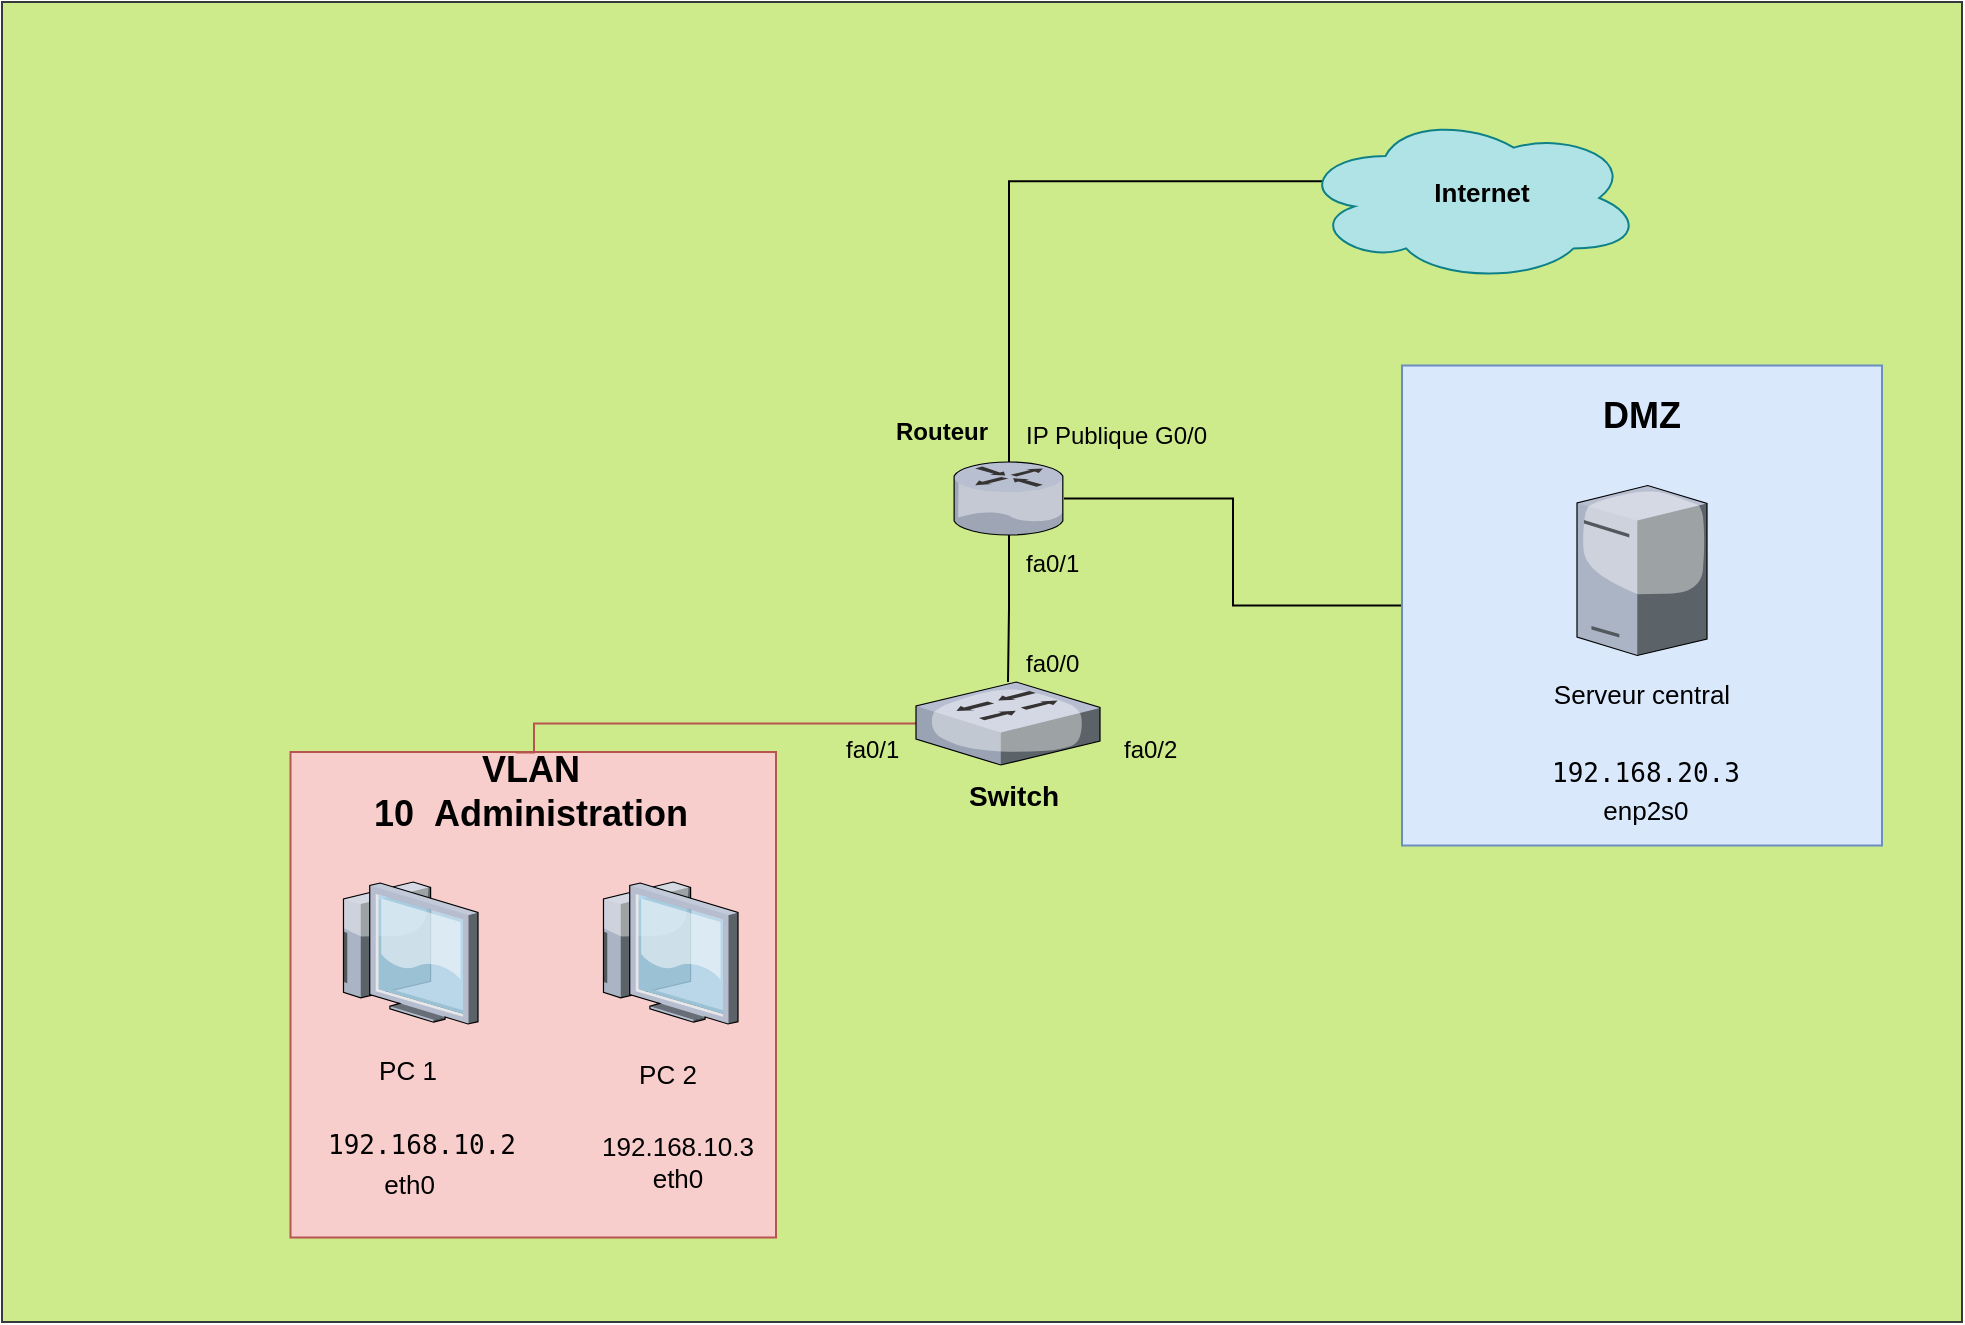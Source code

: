 <mxfile version="27.0.5">
  <diagram name="Page-1" id="jhf09ls7IOTQYogmO61J">
    <mxGraphModel dx="1282" dy="1885" grid="1" gridSize="10" guides="1" tooltips="1" connect="1" arrows="1" fold="1" page="1" pageScale="1" pageWidth="827" pageHeight="1169" math="0" shadow="0">
      <root>
        <mxCell id="0" />
        <mxCell id="1" parent="0" />
        <mxCell id="uptyACYF9q1GfJ_68p10-8" value="" style="rounded=0;whiteSpace=wrap;html=1;shadow=0;strokeColor=#36393d;fillColor=#cdeb8b;" parent="1" vertex="1">
          <mxGeometry x="10" y="-180" width="980" height="660" as="geometry" />
        </mxCell>
        <mxCell id="uptyACYF9q1GfJ_68p10-11" value="" style="whiteSpace=wrap;html=1;aspect=fixed;strokeColor=#b85450;fillColor=#f8cecc;" parent="1" vertex="1">
          <mxGeometry x="154.25" y="195" width="242.75" height="242.75" as="geometry" />
        </mxCell>
        <mxCell id="yxZzJRFGtM7eDR7PXihF-28" style="edgeStyle=orthogonalEdgeStyle;rounded=0;orthogonalLoop=1;jettySize=auto;html=1;exitX=0.07;exitY=0.4;exitDx=0;exitDy=0;exitPerimeter=0;endArrow=none;startFill=0;" parent="1" source="uptyACYF9q1GfJ_68p10-2" target="uptyACYF9q1GfJ_68p10-5" edge="1">
          <mxGeometry relative="1" as="geometry" />
        </mxCell>
        <mxCell id="uptyACYF9q1GfJ_68p10-2" value="" style="ellipse;shape=cloud;whiteSpace=wrap;html=1;fillColor=#b0e3e6;strokeColor=#0e8088;" parent="1" vertex="1">
          <mxGeometry x="659" y="-124" width="171" height="84" as="geometry" />
        </mxCell>
        <mxCell id="uptyACYF9q1GfJ_68p10-4" value="Routeur" style="text;html=1;align=center;verticalAlign=middle;whiteSpace=wrap;rounded=0;fontStyle=1" parent="1" vertex="1">
          <mxGeometry x="450" y="20" width="60" height="30" as="geometry" />
        </mxCell>
        <mxCell id="yxZzJRFGtM7eDR7PXihF-13" value="" style="edgeStyle=orthogonalEdgeStyle;rounded=0;orthogonalLoop=1;jettySize=auto;html=1;verticalAlign=bottom;endArrow=none;startFill=0;" parent="1" source="uptyACYF9q1GfJ_68p10-5" target="uptyACYF9q1GfJ_68p10-6" edge="1">
          <mxGeometry relative="1" as="geometry" />
        </mxCell>
        <mxCell id="uptyACYF9q1GfJ_68p10-5" value="" style="verticalLabelPosition=bottom;sketch=0;aspect=fixed;html=1;verticalAlign=top;strokeColor=none;align=center;outlineConnect=0;shape=mxgraph.citrix.router;" parent="1" vertex="1">
          <mxGeometry x="486" y="50" width="55" height="36.5" as="geometry" />
        </mxCell>
        <mxCell id="yxZzJRFGtM7eDR7PXihF-22" style="edgeStyle=orthogonalEdgeStyle;rounded=0;orthogonalLoop=1;jettySize=auto;html=1;entryX=0;entryY=0.5;entryDx=0;entryDy=0;endArrow=none;startFill=0;" parent="1" source="uptyACYF9q1GfJ_68p10-5" target="yxZzJRFGtM7eDR7PXihF-3" edge="1">
          <mxGeometry relative="1" as="geometry">
            <mxPoint x="630" y="120" as="sourcePoint" />
            <mxPoint x="634" y="476" as="targetPoint" />
            <Array as="points" />
          </mxGeometry>
        </mxCell>
        <mxCell id="yxZzJRFGtM7eDR7PXihF-23" style="edgeStyle=orthogonalEdgeStyle;rounded=0;orthogonalLoop=1;jettySize=auto;html=1;fillColor=#f8cecc;strokeColor=#B85450;entryX=0.464;entryY=0.001;entryDx=0;entryDy=0;entryPerimeter=0;endArrow=none;startFill=0;" parent="1" source="uptyACYF9q1GfJ_68p10-6" target="uptyACYF9q1GfJ_68p10-11" edge="1">
          <mxGeometry relative="1" as="geometry">
            <mxPoint x="295" y="240" as="targetPoint" />
            <Array as="points">
              <mxPoint x="276" y="181" />
              <mxPoint x="276" y="195" />
            </Array>
          </mxGeometry>
        </mxCell>
        <mxCell id="uptyACYF9q1GfJ_68p10-6" value="" style="verticalLabelPosition=bottom;sketch=0;aspect=fixed;html=1;verticalAlign=top;strokeColor=none;align=center;outlineConnect=0;shape=mxgraph.citrix.switch;" parent="1" vertex="1">
          <mxGeometry x="467" y="160" width="92" height="41.5" as="geometry" />
        </mxCell>
        <mxCell id="uptyACYF9q1GfJ_68p10-7" value="&lt;font&gt;Internet&lt;/font&gt;" style="text;html=1;align=center;verticalAlign=middle;whiteSpace=wrap;rounded=0;fontSize=13;fontStyle=1" parent="1" vertex="1">
          <mxGeometry x="720" y="-100" width="60" height="30" as="geometry" />
        </mxCell>
        <mxCell id="yxZzJRFGtM7eDR7PXihF-3" value="" style="whiteSpace=wrap;html=1;aspect=fixed;fillColor=#dae8fc;strokeColor=#6c8ebf;" parent="1" vertex="1">
          <mxGeometry x="710" y="1.75" width="240" height="240" as="geometry" />
        </mxCell>
        <mxCell id="yxZzJRFGtM7eDR7PXihF-4" value="&lt;font style=&quot;font-size: 18px;&quot;&gt;VLAN 10&amp;nbsp;&amp;nbsp;&lt;/font&gt;&lt;span style=&quot;font-size: 18px; background-color: transparent; color: light-dark(rgb(0, 0, 0), rgb(255, 255, 255));&quot;&gt;Administration&lt;/span&gt;" style="text;strokeColor=none;align=center;fillColor=none;html=1;verticalAlign=middle;whiteSpace=wrap;rounded=0;fontStyle=1" parent="1" vertex="1">
          <mxGeometry x="168" y="200" width="212.5" height="30" as="geometry" />
        </mxCell>
        <mxCell id="yxZzJRFGtM7eDR7PXihF-5" value="&lt;span style=&quot;font-size: 18px; background-color: transparent; color: light-dark(rgb(0, 0, 0), rgb(255, 255, 255));&quot;&gt;DMZ&lt;/span&gt;" style="text;strokeColor=none;align=center;fillColor=none;html=1;verticalAlign=middle;whiteSpace=wrap;rounded=0;fontStyle=1" parent="1" vertex="1">
          <mxGeometry x="740" y="11.75" width="180" height="30" as="geometry" />
        </mxCell>
        <mxCell id="yxZzJRFGtM7eDR7PXihF-10" value="" style="verticalLabelPosition=bottom;sketch=0;aspect=fixed;html=1;verticalAlign=top;strokeColor=none;align=center;outlineConnect=0;shape=mxgraph.citrix.tower_server;" parent="1" vertex="1">
          <mxGeometry x="797.5" y="61.75" width="65" height="85" as="geometry" />
        </mxCell>
        <mxCell id="yxZzJRFGtM7eDR7PXihF-16" value="" style="verticalLabelPosition=bottom;sketch=0;aspect=fixed;html=1;verticalAlign=top;strokeColor=none;align=center;outlineConnect=0;shape=mxgraph.citrix.thin_client;" parent="1" vertex="1">
          <mxGeometry x="177" y="260" width="71" height="71" as="geometry" />
        </mxCell>
        <mxCell id="83VA1FHLOg1mapcQ4TMc-15" value="&lt;table&gt;&lt;tbody&gt;&lt;tr&gt;&lt;td data-col-size=&quot;sm&quot; data-end=&quot;1533&quot; data-start=&quot;1508&quot;&gt;&lt;/td&gt;&lt;/tr&gt;&lt;/tbody&gt;&lt;/table&gt;&lt;table&gt;&lt;tbody&gt;&lt;tr&gt;&lt;td data-col-size=&quot;sm&quot; data-end=&quot;1556&quot; data-start=&quot;1533&quot;&gt;&lt;code data-end=&quot;1549&quot; data-start=&quot;1535&quot;&gt;&lt;font&gt;192.168.10.2&lt;/font&gt;&lt;/code&gt;&lt;/td&gt;&lt;/tr&gt;&lt;/tbody&gt;&lt;/table&gt;&amp;nbsp;&lt;span style=&quot;font-size: 14px;&quot;&gt;&amp;nbsp;&amp;nbsp;&lt;/span&gt;&lt;span style=&quot;font-size: 14px; white-space: pre;&quot;&gt;&#x9;&lt;/span&gt;&lt;span style=&quot;color: light-dark(rgb(0, 0, 0), rgb(255, 255, 255)); background-color: transparent;&quot;&gt;&lt;font&gt;eth0&lt;/font&gt;&lt;/span&gt;" style="text;whiteSpace=wrap;html=1;fontSize=13;" parent="1" vertex="1">
          <mxGeometry x="168" y="367.5" width="120" height="50" as="geometry" />
        </mxCell>
        <mxCell id="83VA1FHLOg1mapcQ4TMc-18" value="&lt;table&gt;&lt;tbody&gt;&lt;tr&gt;&lt;td data-col-size=&quot;sm&quot; data-end=&quot;1827&quot; data-start=&quot;1799&quot;&gt;&lt;/td&gt;&lt;/tr&gt;&lt;/tbody&gt;&lt;/table&gt;&lt;table&gt;&lt;tbody&gt;&lt;tr&gt;&lt;td style=&quot;text-align: center;&quot; data-end=&quot;1847&quot; data-start=&quot;1827&quot; data-col-size=&quot;sm&quot;&gt;&lt;code data-end=&quot;1843&quot; data-start=&quot;1829&quot;&gt;192.168.20.3&lt;/code&gt;&lt;/td&gt;&lt;/tr&gt;&lt;/tbody&gt;&lt;/table&gt;&lt;div style=&quot;text-align: center;&quot;&gt;&lt;span style=&quot;background-color: transparent; color: light-dark(rgb(0, 0, 0), rgb(255, 255, 255));&quot;&gt;enp2s0&lt;/span&gt;&lt;/div&gt;" style="text;whiteSpace=wrap;html=1;fontSize=13;" parent="1" vertex="1">
          <mxGeometry x="780" y="181.75" width="100" height="50" as="geometry" />
        </mxCell>
        <mxCell id="83VA1FHLOg1mapcQ4TMc-19" value="IP Publique G0/0" style="text;whiteSpace=wrap;html=1;" parent="1" vertex="1">
          <mxGeometry x="520" y="23" width="100" height="40" as="geometry" />
        </mxCell>
        <mxCell id="83VA1FHLOg1mapcQ4TMc-20" value="fa0/1" style="text;whiteSpace=wrap;html=1;" parent="1" vertex="1">
          <mxGeometry x="520" y="86.5" width="50" height="40" as="geometry" />
        </mxCell>
        <mxCell id="83VA1FHLOg1mapcQ4TMc-22" value="" style="verticalLabelPosition=bottom;sketch=0;aspect=fixed;html=1;verticalAlign=top;strokeColor=none;align=center;outlineConnect=0;shape=mxgraph.citrix.thin_client;" parent="1" vertex="1">
          <mxGeometry x="307" y="260" width="71" height="71" as="geometry" />
        </mxCell>
        <mxCell id="83VA1FHLOg1mapcQ4TMc-23" value="192.168.10.3&lt;div&gt;eth0&lt;/div&gt;" style="text;strokeColor=none;fillColor=none;html=1;align=center;verticalAlign=middle;whiteSpace=wrap;rounded=0;fontSize=13;" parent="1" vertex="1">
          <mxGeometry x="318" y="384.5" width="60" height="30" as="geometry" />
        </mxCell>
        <mxCell id="83VA1FHLOg1mapcQ4TMc-29" value="Switch" style="text;html=1;align=center;verticalAlign=middle;whiteSpace=wrap;rounded=0;fontSize=14;fontStyle=1" parent="1" vertex="1">
          <mxGeometry x="486" y="202" width="60" height="30" as="geometry" />
        </mxCell>
        <mxCell id="83VA1FHLOg1mapcQ4TMc-30" value="fa0/0" style="text;whiteSpace=wrap;html=1;" parent="1" vertex="1">
          <mxGeometry x="520" y="137" width="50" height="40" as="geometry" />
        </mxCell>
        <mxCell id="83VA1FHLOg1mapcQ4TMc-31" value="fa0/1" style="text;whiteSpace=wrap;html=1;" parent="1" vertex="1">
          <mxGeometry x="430" y="180" width="50" height="40" as="geometry" />
        </mxCell>
        <mxCell id="83VA1FHLOg1mapcQ4TMc-32" value="fa0/2" style="text;whiteSpace=wrap;html=1;" parent="1" vertex="1">
          <mxGeometry x="568.75" y="180" width="50" height="40" as="geometry" />
        </mxCell>
        <mxCell id="83VA1FHLOg1mapcQ4TMc-33" value="Serveur central" style="text;whiteSpace=wrap;html=1;align=center;fontSize=13;" parent="1" vertex="1">
          <mxGeometry x="780" y="151.75" width="100" height="40" as="geometry" />
        </mxCell>
        <mxCell id="83VA1FHLOg1mapcQ4TMc-34" value="PC 1" style="text;whiteSpace=wrap;html=1;align=center;fontSize=13;" parent="1" vertex="1">
          <mxGeometry x="162.5" y="340" width="100" height="40" as="geometry" />
        </mxCell>
        <mxCell id="83VA1FHLOg1mapcQ4TMc-35" value="PC 2" style="text;whiteSpace=wrap;html=1;align=center;fontSize=13;" parent="1" vertex="1">
          <mxGeometry x="292.5" y="341.5" width="100" height="40" as="geometry" />
        </mxCell>
      </root>
    </mxGraphModel>
  </diagram>
</mxfile>
